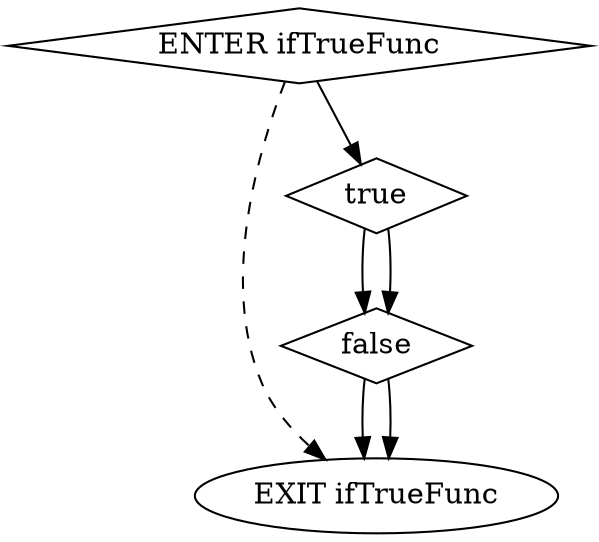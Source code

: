 digraph G {
  0 [ shape="diamond" label="ENTER ifTrueFunc" ];
  1 [ label="EXIT ifTrueFunc" ];
  2 [ shape="diamond" label="true" ];
  3 [ shape="diamond" label="false" ];
  0 -> 2 [ ];
  2 -> 3 [ ];
  2 -> 3 [ ];
  3 -> 1 [ ];
  3 -> 1 [ ];
  0 -> 1 [ style="dashed" ];
}
